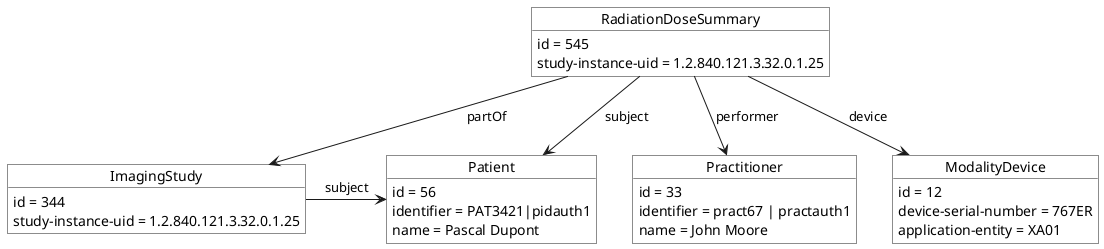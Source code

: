 @startuml
skinparam monochrome true

object  RadiationDoseSummary #white { 
  id = 545
  study-instance-uid = 1.2.840.121.3.32.0.1.25
}

object  Patient #white { 
  id = 56
  identifier = PAT3421|pidauth1
  name = Pascal Dupont
}

object  ImagingStudy #white { 
  id = 344
  study-instance-uid = 1.2.840.121.3.32.0.1.25
}

object  Practitioner #white { 
  id = 33
  identifier = pract67 | practauth1
  name = John Moore
}

object  ModalityDevice #white { 
  id = 12
  device-serial-number = 767ER
  application-entity = XA01
}


RadiationDoseSummary -d-> Patient : "subject"
RadiationDoseSummary -d-> ImagingStudy : "partOf"
RadiationDoseSummary -d-> Practitioner : "performer"
RadiationDoseSummary -d-> ModalityDevice : "device"
ImagingStudy -> Patient : "subject"
@enduml